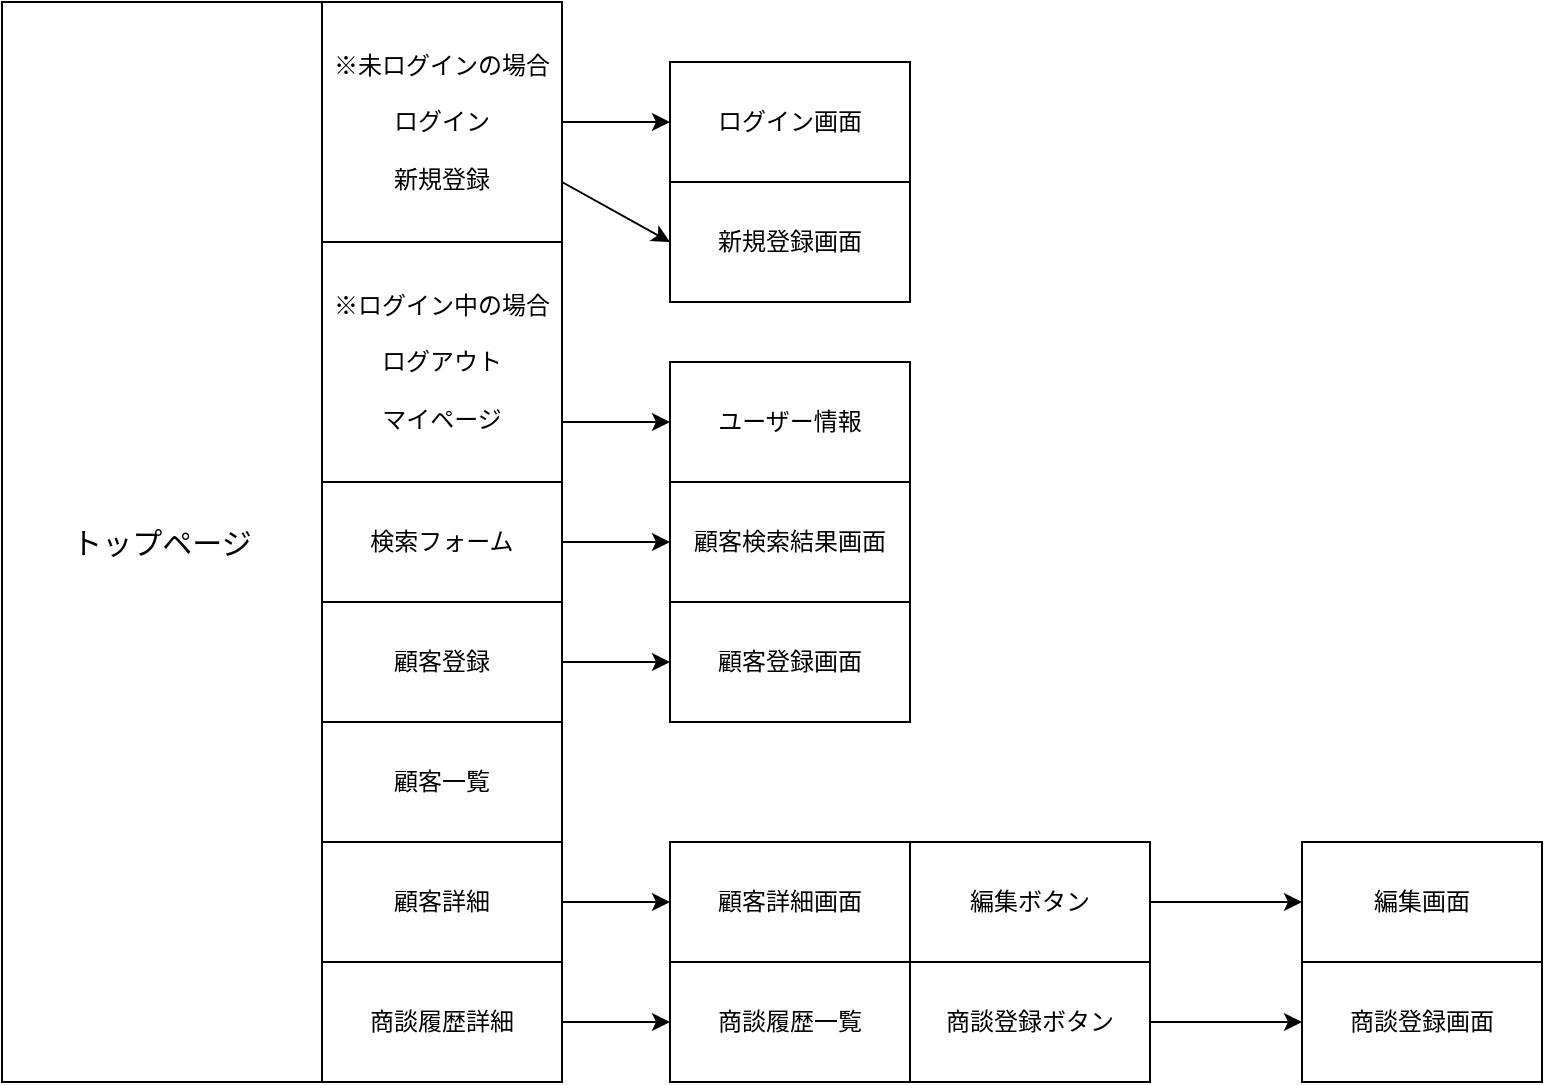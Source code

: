 <mxfile>
    <diagram id="SX7vAkM_5U8Q6JrV0xjH" name="ページ1">
        <mxGraphModel dx="1177" dy="942" grid="1" gridSize="10" guides="1" tooltips="1" connect="1" arrows="1" fold="1" page="1" pageScale="1" pageWidth="827" pageHeight="1169" math="0" shadow="0">
            <root>
                <mxCell id="0"/>
                <mxCell id="1" parent="0"/>
                <mxCell id="56" style="edgeStyle=none;html=1;exitX=1;exitY=0.5;exitDx=0;exitDy=0;" parent="1" source="7" target="55" edge="1">
                    <mxGeometry relative="1" as="geometry"/>
                </mxCell>
                <mxCell id="7" value="※未ログインの場合&lt;br&gt;&lt;br&gt;ログイン&lt;br&gt;&lt;br&gt;新規登録" style="rounded=0;whiteSpace=wrap;html=1;" parent="1" vertex="1">
                    <mxGeometry x="190" y="30" width="120" height="120" as="geometry"/>
                </mxCell>
                <mxCell id="26" style="edgeStyle=none;html=1;entryX=0;entryY=0.5;entryDx=0;entryDy=0;exitX=1;exitY=0.75;exitDx=0;exitDy=0;" parent="1" source="7" target="27" edge="1">
                    <mxGeometry relative="1" as="geometry">
                        <mxPoint x="430" y="180" as="targetPoint"/>
                        <Array as="points"/>
                    </mxGeometry>
                </mxCell>
                <mxCell id="9" value="※ログイン中の場合&lt;br&gt;&lt;br&gt;ログアウト&lt;br&gt;&lt;br&gt;マイページ" style="rounded=0;whiteSpace=wrap;html=1;" parent="1" vertex="1">
                    <mxGeometry x="190" y="150" width="120" height="120" as="geometry"/>
                </mxCell>
                <mxCell id="13" value="" style="edgeStyle=none;html=1;exitX=1;exitY=0.75;exitDx=0;exitDy=0;entryX=0;entryY=0.5;entryDx=0;entryDy=0;" parent="1" source="9" edge="1" target="66">
                    <mxGeometry relative="1" as="geometry">
                        <mxPoint x="364" y="239.5" as="targetPoint"/>
                        <mxPoint x="310" y="239.5" as="sourcePoint"/>
                    </mxGeometry>
                </mxCell>
                <mxCell id="11" value="トップページ" style="rounded=0;whiteSpace=wrap;html=1;fontSize=15;" parent="1" vertex="1">
                    <mxGeometry x="30" y="30" width="160" height="540" as="geometry"/>
                </mxCell>
                <mxCell id="27" value="新規登録画面" style="rounded=0;whiteSpace=wrap;html=1;sketch=0;strokeColor=default;fillColor=none;" parent="1" vertex="1">
                    <mxGeometry x="364" y="120" width="120" height="60" as="geometry"/>
                </mxCell>
                <mxCell id="74" value="" style="edgeStyle=none;html=1;" parent="1" source="46" target="73" edge="1">
                    <mxGeometry relative="1" as="geometry"/>
                </mxCell>
                <mxCell id="46" value="顧客登録" style="rounded=0;whiteSpace=wrap;html=1;" parent="1" vertex="1">
                    <mxGeometry x="190" y="330" width="120" height="60" as="geometry"/>
                </mxCell>
                <mxCell id="53" style="edgeStyle=none;html=1;" parent="1" source="47" target="59" edge="1">
                    <mxGeometry relative="1" as="geometry">
                        <mxPoint x="300" y="590" as="targetPoint"/>
                    </mxGeometry>
                </mxCell>
                <mxCell id="47" value="商談履歴詳細" style="rounded=0;whiteSpace=wrap;html=1;" parent="1" vertex="1">
                    <mxGeometry x="190" y="510" width="120" height="60" as="geometry"/>
                </mxCell>
                <mxCell id="75" style="edgeStyle=none;html=1;exitX=1;exitY=0.5;exitDx=0;exitDy=0;entryX=0;entryY=0.5;entryDx=0;entryDy=0;" parent="1" source="49" target="61" edge="1">
                    <mxGeometry relative="1" as="geometry"/>
                </mxCell>
                <mxCell id="49" value="顧客詳細" style="rounded=0;whiteSpace=wrap;html=1;" parent="1" vertex="1">
                    <mxGeometry x="190" y="450" width="120" height="60" as="geometry"/>
                </mxCell>
                <mxCell id="58" style="edgeStyle=none;html=1;entryX=0;entryY=0.5;entryDx=0;entryDy=0;" parent="1" source="54" target="57" edge="1">
                    <mxGeometry relative="1" as="geometry"/>
                </mxCell>
                <mxCell id="54" value="商談登録ボタン" style="rounded=0;whiteSpace=wrap;html=1;" parent="1" vertex="1">
                    <mxGeometry x="484" y="510" width="120" height="60" as="geometry"/>
                </mxCell>
                <mxCell id="55" value="ログイン画面" style="rounded=0;whiteSpace=wrap;html=1;" parent="1" vertex="1">
                    <mxGeometry x="364" y="60" width="120" height="60" as="geometry"/>
                </mxCell>
                <mxCell id="57" value="商談登録画面" style="rounded=0;whiteSpace=wrap;html=1;" parent="1" vertex="1">
                    <mxGeometry x="680" y="510" width="120" height="60" as="geometry"/>
                </mxCell>
                <mxCell id="60" value="" style="edgeStyle=none;html=1;" parent="1" source="59" target="54" edge="1">
                    <mxGeometry relative="1" as="geometry"/>
                </mxCell>
                <mxCell id="59" value="商談履歴一覧" style="rounded=0;whiteSpace=wrap;html=1;" parent="1" vertex="1">
                    <mxGeometry x="364" y="510" width="120" height="60" as="geometry"/>
                </mxCell>
                <mxCell id="64" style="edgeStyle=none;html=1;" parent="1" source="61" target="63" edge="1">
                    <mxGeometry relative="1" as="geometry"/>
                </mxCell>
                <mxCell id="61" value="顧客詳細画面" style="rounded=0;whiteSpace=wrap;html=1;" parent="1" vertex="1">
                    <mxGeometry x="364" y="450" width="120" height="60" as="geometry"/>
                </mxCell>
                <mxCell id="78" style="edgeStyle=none;html=1;exitX=1;exitY=0.5;exitDx=0;exitDy=0;entryX=0;entryY=0.5;entryDx=0;entryDy=0;" parent="1" source="63" target="77" edge="1">
                    <mxGeometry relative="1" as="geometry"/>
                </mxCell>
                <mxCell id="63" value="編集ボタン" style="rounded=0;whiteSpace=wrap;html=1;" parent="1" vertex="1">
                    <mxGeometry x="484" y="450" width="120" height="60" as="geometry"/>
                </mxCell>
                <mxCell id="66" value="ユーザー情報" style="rounded=0;whiteSpace=wrap;html=1;" parent="1" vertex="1">
                    <mxGeometry x="364" y="210" width="120" height="60" as="geometry"/>
                </mxCell>
                <mxCell id="67" value="顧客検索結果画面" style="rounded=0;whiteSpace=wrap;html=1;" parent="1" vertex="1">
                    <mxGeometry x="364" y="270" width="120" height="60" as="geometry"/>
                </mxCell>
                <mxCell id="71" style="edgeStyle=none;html=1;exitX=1;exitY=0.5;exitDx=0;exitDy=0;entryX=0;entryY=0.5;entryDx=0;entryDy=0;" parent="1" source="68" target="67" edge="1">
                    <mxGeometry relative="1" as="geometry"/>
                </mxCell>
                <mxCell id="68" value="検索フォーム" style="rounded=0;whiteSpace=wrap;html=1;" parent="1" vertex="1">
                    <mxGeometry x="190" y="270" width="120" height="60" as="geometry"/>
                </mxCell>
                <mxCell id="72" value="顧客一覧" style="rounded=0;whiteSpace=wrap;html=1;" parent="1" vertex="1">
                    <mxGeometry x="190" y="390" width="120" height="60" as="geometry"/>
                </mxCell>
                <mxCell id="73" value="顧客登録画面" style="rounded=0;whiteSpace=wrap;html=1;" parent="1" vertex="1">
                    <mxGeometry x="364" y="330" width="120" height="60" as="geometry"/>
                </mxCell>
                <mxCell id="77" value="編集画面" style="rounded=0;whiteSpace=wrap;html=1;" parent="1" vertex="1">
                    <mxGeometry x="680" y="450" width="120" height="60" as="geometry"/>
                </mxCell>
            </root>
        </mxGraphModel>
    </diagram>
</mxfile>